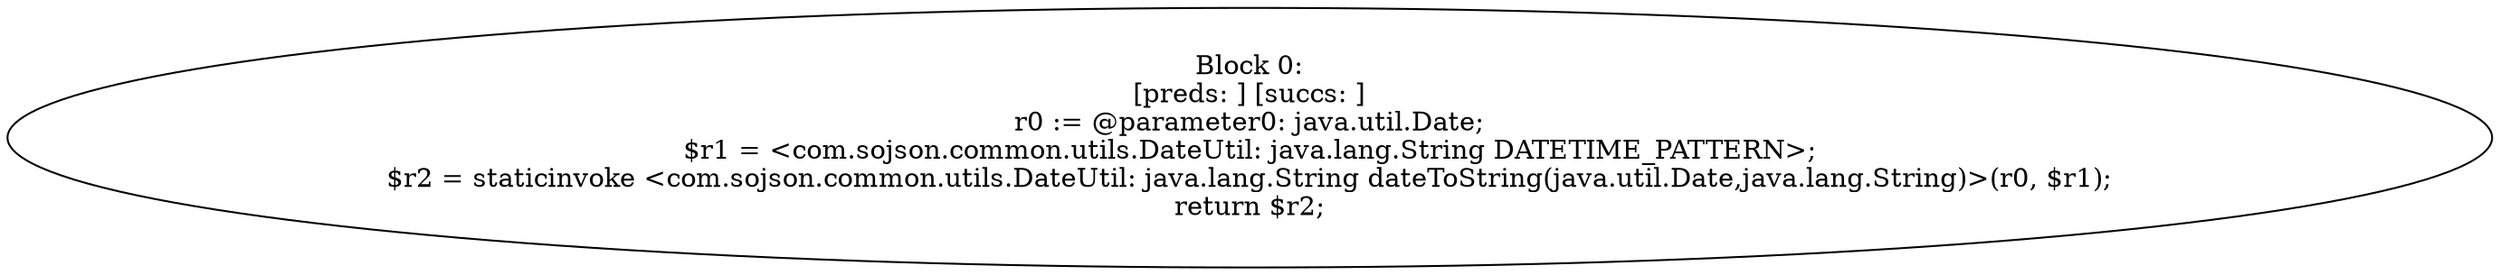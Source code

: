 digraph "unitGraph" {
    "Block 0:
[preds: ] [succs: ]
r0 := @parameter0: java.util.Date;
$r1 = <com.sojson.common.utils.DateUtil: java.lang.String DATETIME_PATTERN>;
$r2 = staticinvoke <com.sojson.common.utils.DateUtil: java.lang.String dateToString(java.util.Date,java.lang.String)>(r0, $r1);
return $r2;
"
}
